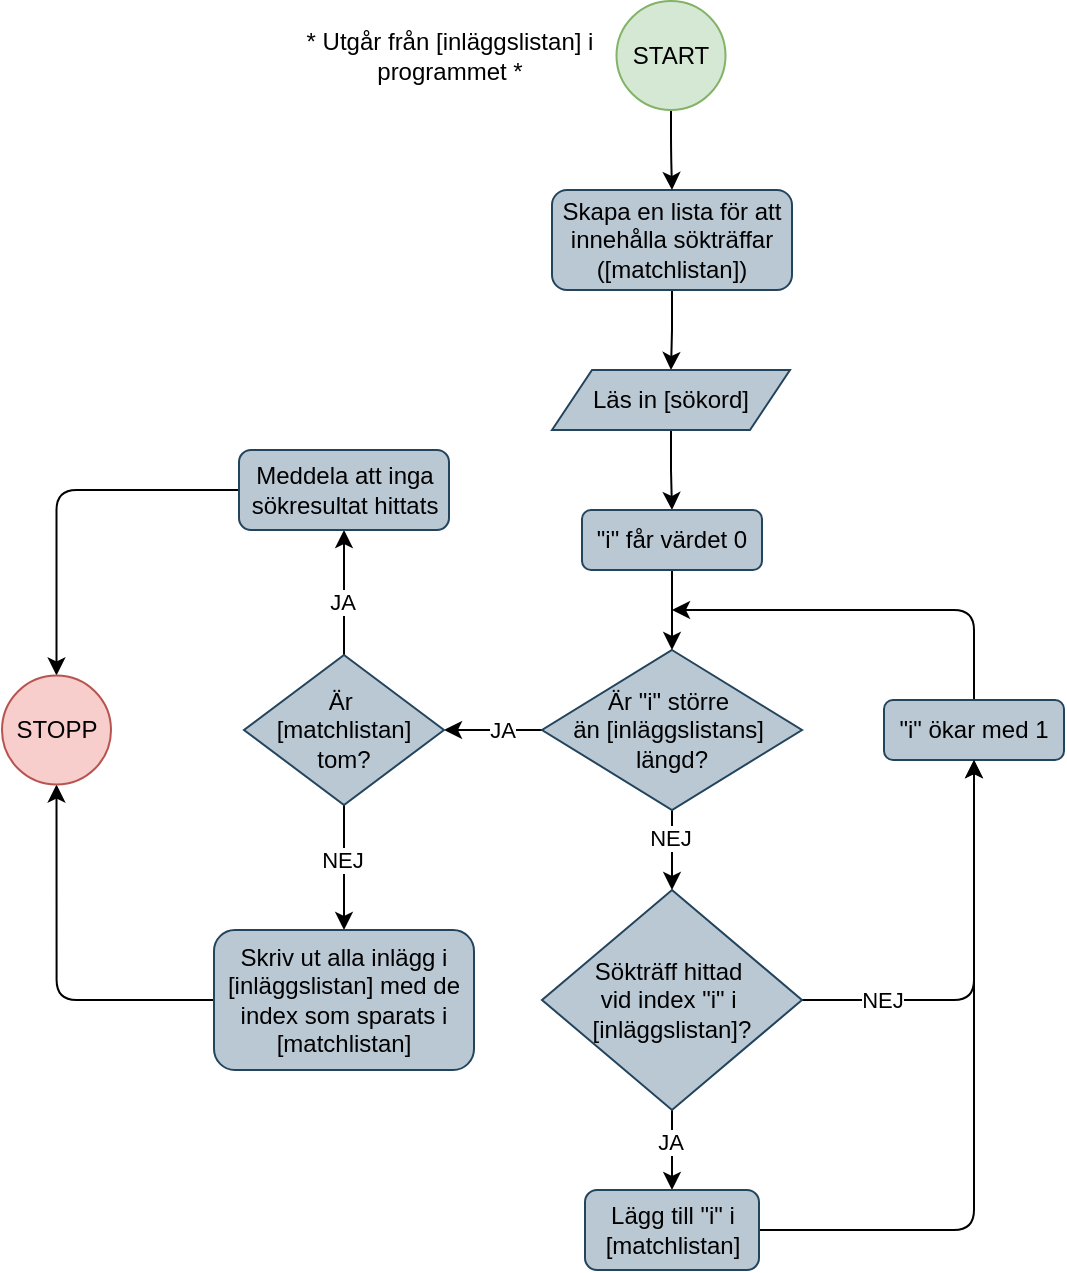 <mxfile version="25.0.3">
  <diagram id="C5RBs43oDa-KdzZeNtuy" name="Page-1">
    <mxGraphModel dx="1562" dy="865" grid="0" gridSize="10" guides="1" tooltips="1" connect="1" arrows="1" fold="1" page="1" pageScale="1" pageWidth="827" pageHeight="1169" math="0" shadow="0">
      <root>
        <mxCell id="WIyWlLk6GJQsqaUBKTNV-0" />
        <mxCell id="WIyWlLk6GJQsqaUBKTNV-1" parent="WIyWlLk6GJQsqaUBKTNV-0" />
        <mxCell id="x7RqncecBhT4SDe1gUMY-16" style="edgeStyle=orthogonalEdgeStyle;rounded=0;orthogonalLoop=1;jettySize=auto;html=1;exitX=0.5;exitY=1;exitDx=0;exitDy=0;entryX=0.5;entryY=0;entryDx=0;entryDy=0;" edge="1" parent="WIyWlLk6GJQsqaUBKTNV-1" source="WIyWlLk6GJQsqaUBKTNV-3" target="x7RqncecBhT4SDe1gUMY-0">
          <mxGeometry relative="1" as="geometry" />
        </mxCell>
        <mxCell id="WIyWlLk6GJQsqaUBKTNV-3" value="Skapa en lista för att innehålla sökträffar ([matchlistan])" style="rounded=1;whiteSpace=wrap;html=1;fontSize=12;glass=0;strokeWidth=1;shadow=0;fillColor=#bac8d3;strokeColor=#23445d;" parent="WIyWlLk6GJQsqaUBKTNV-1" vertex="1">
          <mxGeometry x="345" y="130" width="120" height="50" as="geometry" />
        </mxCell>
        <mxCell id="x7RqncecBhT4SDe1gUMY-17" style="edgeStyle=orthogonalEdgeStyle;rounded=0;orthogonalLoop=1;jettySize=auto;html=1;exitX=0.5;exitY=1;exitDx=0;exitDy=0;entryX=0.5;entryY=0;entryDx=0;entryDy=0;" edge="1" parent="WIyWlLk6GJQsqaUBKTNV-1" source="x7RqncecBhT4SDe1gUMY-0" target="x7RqncecBhT4SDe1gUMY-6">
          <mxGeometry relative="1" as="geometry" />
        </mxCell>
        <mxCell id="x7RqncecBhT4SDe1gUMY-0" value="Läs in [sökord]" style="shape=parallelogram;perimeter=parallelogramPerimeter;whiteSpace=wrap;html=1;fixedSize=1;fillColor=#bac8d3;strokeColor=#23445d;" vertex="1" parent="WIyWlLk6GJQsqaUBKTNV-1">
          <mxGeometry x="345" y="220" width="119" height="30" as="geometry" />
        </mxCell>
        <mxCell id="x7RqncecBhT4SDe1gUMY-2" value="* Utgår från [inläggslistan] i programmet *" style="text;html=1;align=center;verticalAlign=middle;whiteSpace=wrap;rounded=0;" vertex="1" parent="WIyWlLk6GJQsqaUBKTNV-1">
          <mxGeometry x="219" y="47.75" width="150" height="30" as="geometry" />
        </mxCell>
        <mxCell id="x7RqncecBhT4SDe1gUMY-26" style="edgeStyle=orthogonalEdgeStyle;shape=connector;curved=0;rounded=1;orthogonalLoop=1;jettySize=auto;html=1;exitX=0.5;exitY=0;exitDx=0;exitDy=0;strokeColor=default;align=center;verticalAlign=middle;fontFamily=Helvetica;fontSize=11;fontColor=default;labelBackgroundColor=default;endArrow=classic;" edge="1" parent="WIyWlLk6GJQsqaUBKTNV-1" source="x7RqncecBhT4SDe1gUMY-3">
          <mxGeometry relative="1" as="geometry">
            <mxPoint x="405" y="340" as="targetPoint" />
            <Array as="points">
              <mxPoint x="556" y="340" />
            </Array>
          </mxGeometry>
        </mxCell>
        <mxCell id="x7RqncecBhT4SDe1gUMY-3" value="&quot;i&quot; ökar med 1" style="rounded=1;whiteSpace=wrap;html=1;fontSize=12;glass=0;strokeWidth=1;shadow=0;fillColor=#bac8d3;strokeColor=#23445d;" vertex="1" parent="WIyWlLk6GJQsqaUBKTNV-1">
          <mxGeometry x="511" y="385" width="90" height="30" as="geometry" />
        </mxCell>
        <mxCell id="x7RqncecBhT4SDe1gUMY-23" style="edgeStyle=orthogonalEdgeStyle;rounded=0;orthogonalLoop=1;jettySize=auto;html=1;exitX=0.5;exitY=1;exitDx=0;exitDy=0;" edge="1" parent="WIyWlLk6GJQsqaUBKTNV-1" source="x7RqncecBhT4SDe1gUMY-4" target="x7RqncecBhT4SDe1gUMY-7">
          <mxGeometry relative="1" as="geometry" />
        </mxCell>
        <mxCell id="x7RqncecBhT4SDe1gUMY-24" value="JA" style="edgeLabel;html=1;align=center;verticalAlign=middle;resizable=0;points=[];" vertex="1" connectable="0" parent="x7RqncecBhT4SDe1gUMY-23">
          <mxGeometry x="-0.217" y="-3" relative="1" as="geometry">
            <mxPoint x="2" as="offset" />
          </mxGeometry>
        </mxCell>
        <mxCell id="x7RqncecBhT4SDe1gUMY-27" style="edgeStyle=orthogonalEdgeStyle;shape=connector;curved=0;rounded=1;orthogonalLoop=1;jettySize=auto;html=1;exitX=1;exitY=0.5;exitDx=0;exitDy=0;entryX=0.5;entryY=1;entryDx=0;entryDy=0;strokeColor=default;align=center;verticalAlign=middle;fontFamily=Helvetica;fontSize=11;fontColor=default;labelBackgroundColor=default;endArrow=classic;" edge="1" parent="WIyWlLk6GJQsqaUBKTNV-1" source="x7RqncecBhT4SDe1gUMY-4" target="x7RqncecBhT4SDe1gUMY-3">
          <mxGeometry relative="1" as="geometry" />
        </mxCell>
        <mxCell id="x7RqncecBhT4SDe1gUMY-28" value="NEJ" style="edgeLabel;html=1;align=center;verticalAlign=middle;resizable=0;points=[];fontFamily=Helvetica;fontSize=11;fontColor=default;labelBackgroundColor=default;" vertex="1" connectable="0" parent="x7RqncecBhT4SDe1gUMY-27">
          <mxGeometry x="-0.752" relative="1" as="geometry">
            <mxPoint x="14" as="offset" />
          </mxGeometry>
        </mxCell>
        <mxCell id="x7RqncecBhT4SDe1gUMY-4" value="&lt;div&gt;&lt;br&gt;&lt;/div&gt;&lt;div&gt;Sökträff hittad&amp;nbsp;&lt;/div&gt;&lt;div&gt;vid index &quot;i&quot; i&amp;nbsp;&lt;/div&gt;&lt;div&gt;[inläggslistan]?&lt;/div&gt;&lt;div&gt;&lt;br&gt;&lt;/div&gt;" style="rhombus;whiteSpace=wrap;html=1;fillColor=#bac8d3;strokeColor=#23445d;" vertex="1" parent="WIyWlLk6GJQsqaUBKTNV-1">
          <mxGeometry x="340" y="480" width="130" height="110" as="geometry" />
        </mxCell>
        <mxCell id="x7RqncecBhT4SDe1gUMY-19" style="edgeStyle=orthogonalEdgeStyle;rounded=0;orthogonalLoop=1;jettySize=auto;html=1;exitX=0.5;exitY=1;exitDx=0;exitDy=0;entryX=0.5;entryY=0;entryDx=0;entryDy=0;" edge="1" parent="WIyWlLk6GJQsqaUBKTNV-1" source="x7RqncecBhT4SDe1gUMY-5" target="x7RqncecBhT4SDe1gUMY-4">
          <mxGeometry relative="1" as="geometry" />
        </mxCell>
        <mxCell id="x7RqncecBhT4SDe1gUMY-20" value="NEJ" style="edgeLabel;html=1;align=center;verticalAlign=middle;resizable=0;points=[];" vertex="1" connectable="0" parent="x7RqncecBhT4SDe1gUMY-19">
          <mxGeometry x="-0.3" y="-3" relative="1" as="geometry">
            <mxPoint x="2" as="offset" />
          </mxGeometry>
        </mxCell>
        <mxCell id="x7RqncecBhT4SDe1gUMY-21" style="edgeStyle=orthogonalEdgeStyle;rounded=0;orthogonalLoop=1;jettySize=auto;html=1;exitX=0;exitY=0.5;exitDx=0;exitDy=0;entryX=1;entryY=0.5;entryDx=0;entryDy=0;" edge="1" parent="WIyWlLk6GJQsqaUBKTNV-1" source="x7RqncecBhT4SDe1gUMY-5" target="x7RqncecBhT4SDe1gUMY-9">
          <mxGeometry relative="1" as="geometry" />
        </mxCell>
        <mxCell id="x7RqncecBhT4SDe1gUMY-22" value="JA" style="edgeLabel;html=1;align=center;verticalAlign=middle;resizable=0;points=[];" vertex="1" connectable="0" parent="x7RqncecBhT4SDe1gUMY-21">
          <mxGeometry x="-0.184" y="-3" relative="1" as="geometry">
            <mxPoint y="3" as="offset" />
          </mxGeometry>
        </mxCell>
        <mxCell id="x7RqncecBhT4SDe1gUMY-5" value="&lt;div&gt;Är &quot;i&quot; större&amp;nbsp;&lt;/div&gt;&lt;div&gt;än [inläggslistans]&amp;nbsp;&lt;/div&gt;&lt;div&gt;längd?&lt;/div&gt;" style="rhombus;whiteSpace=wrap;html=1;fillColor=#bac8d3;strokeColor=#23445d;" vertex="1" parent="WIyWlLk6GJQsqaUBKTNV-1">
          <mxGeometry x="340" y="360" width="130" height="80" as="geometry" />
        </mxCell>
        <mxCell id="x7RqncecBhT4SDe1gUMY-18" style="edgeStyle=orthogonalEdgeStyle;rounded=0;orthogonalLoop=1;jettySize=auto;html=1;exitX=0.5;exitY=1;exitDx=0;exitDy=0;entryX=0.5;entryY=0;entryDx=0;entryDy=0;" edge="1" parent="WIyWlLk6GJQsqaUBKTNV-1" source="x7RqncecBhT4SDe1gUMY-6" target="x7RqncecBhT4SDe1gUMY-5">
          <mxGeometry relative="1" as="geometry" />
        </mxCell>
        <mxCell id="x7RqncecBhT4SDe1gUMY-6" value="&quot;i&quot; får värdet 0" style="rounded=1;whiteSpace=wrap;html=1;fontSize=12;glass=0;strokeWidth=1;shadow=0;fillColor=#bac8d3;strokeColor=#23445d;" vertex="1" parent="WIyWlLk6GJQsqaUBKTNV-1">
          <mxGeometry x="360" y="290" width="90" height="30" as="geometry" />
        </mxCell>
        <mxCell id="x7RqncecBhT4SDe1gUMY-25" style="edgeStyle=orthogonalEdgeStyle;rounded=1;orthogonalLoop=1;jettySize=auto;html=1;exitX=1;exitY=0.5;exitDx=0;exitDy=0;entryX=0.5;entryY=1;entryDx=0;entryDy=0;curved=0;" edge="1" parent="WIyWlLk6GJQsqaUBKTNV-1" source="x7RqncecBhT4SDe1gUMY-7" target="x7RqncecBhT4SDe1gUMY-3">
          <mxGeometry relative="1" as="geometry" />
        </mxCell>
        <mxCell id="x7RqncecBhT4SDe1gUMY-7" value="Lägg till &quot;i&quot; i [matchlistan]" style="rounded=1;whiteSpace=wrap;html=1;fillColor=#bac8d3;strokeColor=#23445d;" vertex="1" parent="WIyWlLk6GJQsqaUBKTNV-1">
          <mxGeometry x="361.5" y="630" width="87" height="40" as="geometry" />
        </mxCell>
        <mxCell id="x7RqncecBhT4SDe1gUMY-29" style="edgeStyle=orthogonalEdgeStyle;shape=connector;curved=0;rounded=1;orthogonalLoop=1;jettySize=auto;html=1;exitX=0.5;exitY=0;exitDx=0;exitDy=0;entryX=0.5;entryY=1;entryDx=0;entryDy=0;strokeColor=default;align=center;verticalAlign=middle;fontFamily=Helvetica;fontSize=11;fontColor=default;labelBackgroundColor=default;endArrow=classic;" edge="1" parent="WIyWlLk6GJQsqaUBKTNV-1" source="x7RqncecBhT4SDe1gUMY-9" target="x7RqncecBhT4SDe1gUMY-11">
          <mxGeometry relative="1" as="geometry" />
        </mxCell>
        <mxCell id="x7RqncecBhT4SDe1gUMY-30" value="JA" style="edgeLabel;html=1;align=center;verticalAlign=middle;resizable=0;points=[];fontFamily=Helvetica;fontSize=11;fontColor=default;labelBackgroundColor=default;" vertex="1" connectable="0" parent="x7RqncecBhT4SDe1gUMY-29">
          <mxGeometry x="-0.133" y="1" relative="1" as="geometry">
            <mxPoint as="offset" />
          </mxGeometry>
        </mxCell>
        <mxCell id="x7RqncecBhT4SDe1gUMY-32" style="edgeStyle=orthogonalEdgeStyle;shape=connector;curved=0;rounded=1;orthogonalLoop=1;jettySize=auto;html=1;exitX=0.5;exitY=1;exitDx=0;exitDy=0;entryX=0.5;entryY=0;entryDx=0;entryDy=0;strokeColor=default;align=center;verticalAlign=middle;fontFamily=Helvetica;fontSize=11;fontColor=default;labelBackgroundColor=default;endArrow=classic;" edge="1" parent="WIyWlLk6GJQsqaUBKTNV-1" source="x7RqncecBhT4SDe1gUMY-9" target="x7RqncecBhT4SDe1gUMY-10">
          <mxGeometry relative="1" as="geometry" />
        </mxCell>
        <mxCell id="x7RqncecBhT4SDe1gUMY-33" value="NEJ" style="edgeLabel;html=1;align=center;verticalAlign=middle;resizable=0;points=[];fontFamily=Helvetica;fontSize=11;fontColor=default;labelBackgroundColor=default;" vertex="1" connectable="0" parent="x7RqncecBhT4SDe1gUMY-32">
          <mxGeometry x="-0.14" relative="1" as="geometry">
            <mxPoint x="-1" as="offset" />
          </mxGeometry>
        </mxCell>
        <mxCell id="x7RqncecBhT4SDe1gUMY-9" value="&lt;div&gt;Är&amp;nbsp;&lt;/div&gt;&lt;div&gt;&amp;nbsp;[matchlistan]&amp;nbsp;&lt;/div&gt;&lt;div&gt;tom?&lt;/div&gt;" style="rhombus;whiteSpace=wrap;html=1;fillColor=#bac8d3;strokeColor=#23445d;" vertex="1" parent="WIyWlLk6GJQsqaUBKTNV-1">
          <mxGeometry x="191" y="362.5" width="100" height="75" as="geometry" />
        </mxCell>
        <mxCell id="x7RqncecBhT4SDe1gUMY-34" style="edgeStyle=orthogonalEdgeStyle;shape=connector;curved=0;rounded=1;orthogonalLoop=1;jettySize=auto;html=1;exitX=0;exitY=0.5;exitDx=0;exitDy=0;entryX=0.5;entryY=1;entryDx=0;entryDy=0;strokeColor=default;align=center;verticalAlign=middle;fontFamily=Helvetica;fontSize=11;fontColor=default;labelBackgroundColor=default;endArrow=classic;" edge="1" parent="WIyWlLk6GJQsqaUBKTNV-1" source="x7RqncecBhT4SDe1gUMY-10" target="x7RqncecBhT4SDe1gUMY-14">
          <mxGeometry relative="1" as="geometry" />
        </mxCell>
        <mxCell id="x7RqncecBhT4SDe1gUMY-10" value="Skriv ut alla inlägg i [inläggslistan] med de index som sparats i [matchlistan]" style="rounded=1;whiteSpace=wrap;html=1;fontSize=12;glass=0;strokeWidth=1;shadow=0;fillColor=#bac8d3;strokeColor=#23445d;" vertex="1" parent="WIyWlLk6GJQsqaUBKTNV-1">
          <mxGeometry x="176" y="500" width="130" height="70" as="geometry" />
        </mxCell>
        <mxCell id="x7RqncecBhT4SDe1gUMY-31" style="edgeStyle=orthogonalEdgeStyle;shape=connector;curved=0;rounded=1;orthogonalLoop=1;jettySize=auto;html=1;exitX=0;exitY=0.5;exitDx=0;exitDy=0;strokeColor=default;align=center;verticalAlign=middle;fontFamily=Helvetica;fontSize=11;fontColor=default;labelBackgroundColor=default;endArrow=classic;" edge="1" parent="WIyWlLk6GJQsqaUBKTNV-1" source="x7RqncecBhT4SDe1gUMY-11" target="x7RqncecBhT4SDe1gUMY-14">
          <mxGeometry relative="1" as="geometry" />
        </mxCell>
        <mxCell id="x7RqncecBhT4SDe1gUMY-11" value="Meddela att inga sökresultat hittats" style="rounded=1;whiteSpace=wrap;html=1;fontSize=12;glass=0;strokeWidth=1;shadow=0;fillColor=#bac8d3;strokeColor=#23445d;" vertex="1" parent="WIyWlLk6GJQsqaUBKTNV-1">
          <mxGeometry x="188.5" y="260" width="105" height="40" as="geometry" />
        </mxCell>
        <mxCell id="x7RqncecBhT4SDe1gUMY-15" style="edgeStyle=orthogonalEdgeStyle;rounded=1;orthogonalLoop=1;jettySize=auto;html=1;exitX=0.5;exitY=1;exitDx=0;exitDy=0;entryX=0.5;entryY=0;entryDx=0;entryDy=0;curved=0;" edge="1" parent="WIyWlLk6GJQsqaUBKTNV-1" source="x7RqncecBhT4SDe1gUMY-12" target="WIyWlLk6GJQsqaUBKTNV-3">
          <mxGeometry relative="1" as="geometry" />
        </mxCell>
        <mxCell id="x7RqncecBhT4SDe1gUMY-12" value="START" style="ellipse;whiteSpace=wrap;html=1;aspect=fixed;fillColor=#d5e8d4;strokeColor=#82b366;" vertex="1" parent="WIyWlLk6GJQsqaUBKTNV-1">
          <mxGeometry x="377.25" y="35.5" width="54.5" height="54.5" as="geometry" />
        </mxCell>
        <mxCell id="x7RqncecBhT4SDe1gUMY-14" value="STOPP" style="ellipse;whiteSpace=wrap;html=1;aspect=fixed;fillColor=#f8cecc;strokeColor=#b85450;" vertex="1" parent="WIyWlLk6GJQsqaUBKTNV-1">
          <mxGeometry x="70" y="372.75" width="54.5" height="54.5" as="geometry" />
        </mxCell>
      </root>
    </mxGraphModel>
  </diagram>
</mxfile>
